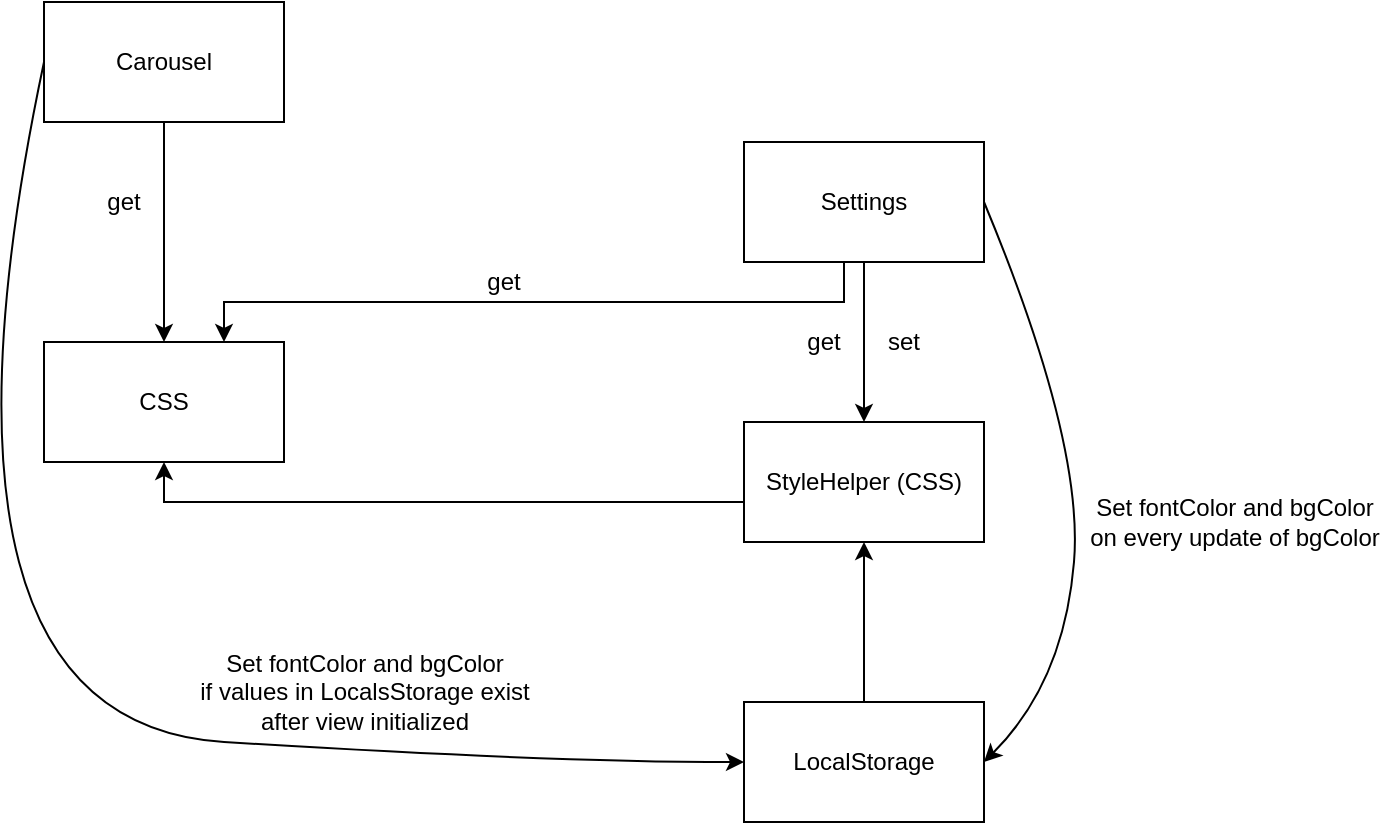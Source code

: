 <mxfile version="14.5.1" type="device"><diagram id="W-YfellYSvLiACghqY2X" name="Seite-1"><mxGraphModel dx="898" dy="921" grid="1" gridSize="10" guides="1" tooltips="1" connect="1" arrows="1" fold="1" page="1" pageScale="1" pageWidth="827" pageHeight="1169" math="0" shadow="0"><root><mxCell id="0"/><mxCell id="1" parent="0"/><mxCell id="kCvvphXX0D1OrK6VyFiB-2" value="LocalStorage" style="rounded=0;whiteSpace=wrap;html=1;" vertex="1" parent="1"><mxGeometry x="410" y="550" width="120" height="60" as="geometry"/></mxCell><mxCell id="kCvvphXX0D1OrK6VyFiB-30" style="edgeStyle=orthogonalEdgeStyle;rounded=0;orthogonalLoop=1;jettySize=auto;html=1;exitX=0;exitY=0.5;exitDx=0;exitDy=0;entryX=0.5;entryY=1;entryDx=0;entryDy=0;" edge="1" parent="1" source="kCvvphXX0D1OrK6VyFiB-3" target="kCvvphXX0D1OrK6VyFiB-29"><mxGeometry relative="1" as="geometry"><Array as="points"><mxPoint x="410" y="450"/><mxPoint x="120" y="450"/></Array></mxGeometry></mxCell><mxCell id="kCvvphXX0D1OrK6VyFiB-3" value="StyleHelper (CSS)" style="rounded=0;whiteSpace=wrap;html=1;" vertex="1" parent="1"><mxGeometry x="410" y="410" width="120" height="60" as="geometry"/></mxCell><mxCell id="kCvvphXX0D1OrK6VyFiB-33" style="edgeStyle=orthogonalEdgeStyle;rounded=0;orthogonalLoop=1;jettySize=auto;html=1;entryX=0.5;entryY=0;entryDx=0;entryDy=0;" edge="1" parent="1" source="kCvvphXX0D1OrK6VyFiB-4" target="kCvvphXX0D1OrK6VyFiB-29"><mxGeometry relative="1" as="geometry"/></mxCell><mxCell id="kCvvphXX0D1OrK6VyFiB-4" value="Carousel" style="rounded=0;whiteSpace=wrap;html=1;" vertex="1" parent="1"><mxGeometry x="60" y="200" width="120" height="60" as="geometry"/></mxCell><mxCell id="kCvvphXX0D1OrK6VyFiB-32" style="edgeStyle=orthogonalEdgeStyle;rounded=0;orthogonalLoop=1;jettySize=auto;html=1;exitX=0.5;exitY=1;exitDx=0;exitDy=0;entryX=0.75;entryY=0;entryDx=0;entryDy=0;" edge="1" parent="1" source="kCvvphXX0D1OrK6VyFiB-5" target="kCvvphXX0D1OrK6VyFiB-29"><mxGeometry relative="1" as="geometry"><Array as="points"><mxPoint x="460" y="330"/><mxPoint x="460" y="350"/><mxPoint x="150" y="350"/></Array></mxGeometry></mxCell><mxCell id="kCvvphXX0D1OrK6VyFiB-5" value="Settings" style="rounded=0;whiteSpace=wrap;html=1;" vertex="1" parent="1"><mxGeometry x="410" y="270" width="120" height="60" as="geometry"/></mxCell><mxCell id="kCvvphXX0D1OrK6VyFiB-7" value="" style="endArrow=classic;html=1;entryX=0.5;entryY=0;entryDx=0;entryDy=0;exitX=0.5;exitY=1;exitDx=0;exitDy=0;" edge="1" parent="1" source="kCvvphXX0D1OrK6VyFiB-5" target="kCvvphXX0D1OrK6VyFiB-3"><mxGeometry width="50" height="50" relative="1" as="geometry"><mxPoint x="510" y="330" as="sourcePoint"/><mxPoint x="510" y="410" as="targetPoint"/><Array as="points"><mxPoint x="470" y="360"/></Array></mxGeometry></mxCell><mxCell id="kCvvphXX0D1OrK6VyFiB-10" value="" style="endArrow=classic;html=1;entryX=0.5;entryY=1;entryDx=0;entryDy=0;exitX=0.5;exitY=0;exitDx=0;exitDy=0;" edge="1" parent="1" source="kCvvphXX0D1OrK6VyFiB-2" target="kCvvphXX0D1OrK6VyFiB-3"><mxGeometry width="50" height="50" relative="1" as="geometry"><mxPoint x="340" y="590" as="sourcePoint"/><mxPoint x="390" y="540" as="targetPoint"/></mxGeometry></mxCell><mxCell id="kCvvphXX0D1OrK6VyFiB-16" value="" style="curved=1;endArrow=classic;html=1;entryX=1;entryY=0.5;entryDx=0;entryDy=0;exitX=1;exitY=0.5;exitDx=0;exitDy=0;" edge="1" parent="1" source="kCvvphXX0D1OrK6VyFiB-5" target="kCvvphXX0D1OrK6VyFiB-2"><mxGeometry width="50" height="50" relative="1" as="geometry"><mxPoint x="560" y="510" as="sourcePoint"/><mxPoint x="610" y="460" as="targetPoint"/><Array as="points"><mxPoint x="580" y="420"/><mxPoint x="570" y="540"/></Array></mxGeometry></mxCell><mxCell id="kCvvphXX0D1OrK6VyFiB-20" value="Set fontColor and bgColor&lt;br&gt;on every update of bgColor" style="text;html=1;align=center;verticalAlign=middle;resizable=0;points=[];autosize=1;" vertex="1" parent="1"><mxGeometry x="575" y="445" width="160" height="30" as="geometry"/></mxCell><mxCell id="kCvvphXX0D1OrK6VyFiB-21" value="get" style="text;html=1;strokeColor=none;fillColor=none;align=center;verticalAlign=middle;whiteSpace=wrap;rounded=0;" vertex="1" parent="1"><mxGeometry x="80" y="290" width="40" height="20" as="geometry"/></mxCell><mxCell id="kCvvphXX0D1OrK6VyFiB-22" value="get" style="text;html=1;strokeColor=none;fillColor=none;align=center;verticalAlign=middle;whiteSpace=wrap;rounded=0;" vertex="1" parent="1"><mxGeometry x="430" y="360" width="40" height="20" as="geometry"/></mxCell><mxCell id="kCvvphXX0D1OrK6VyFiB-23" value="set" style="text;html=1;strokeColor=none;fillColor=none;align=center;verticalAlign=middle;whiteSpace=wrap;rounded=0;" vertex="1" parent="1"><mxGeometry x="470" y="360" width="40" height="20" as="geometry"/></mxCell><mxCell id="kCvvphXX0D1OrK6VyFiB-25" value="Set fontColor and bgColor &lt;br&gt;if values in LocalsStorage exist &lt;br&gt;after view initialized" style="text;html=1;align=center;verticalAlign=middle;resizable=0;points=[];autosize=1;" vertex="1" parent="1"><mxGeometry x="130" y="520" width="180" height="50" as="geometry"/></mxCell><mxCell id="kCvvphXX0D1OrK6VyFiB-27" value="" style="curved=1;endArrow=classic;html=1;entryX=0;entryY=0.5;entryDx=0;entryDy=0;exitX=0;exitY=0.5;exitDx=0;exitDy=0;" edge="1" parent="1" source="kCvvphXX0D1OrK6VyFiB-4" target="kCvvphXX0D1OrK6VyFiB-2"><mxGeometry width="50" height="50" relative="1" as="geometry"><mxPoint x="360" y="445" as="sourcePoint"/><mxPoint x="360" y="585" as="targetPoint"/><Array as="points"><mxPoint x="-10" y="560"/><mxPoint x="310" y="580"/></Array></mxGeometry></mxCell><mxCell id="kCvvphXX0D1OrK6VyFiB-29" value="&lt;span&gt;CSS&lt;/span&gt;" style="rounded=0;whiteSpace=wrap;html=1;" vertex="1" parent="1"><mxGeometry x="60" y="370" width="120" height="60" as="geometry"/></mxCell><mxCell id="kCvvphXX0D1OrK6VyFiB-34" value="get" style="text;html=1;strokeColor=none;fillColor=none;align=center;verticalAlign=middle;whiteSpace=wrap;rounded=0;" vertex="1" parent="1"><mxGeometry x="270" y="330" width="40" height="20" as="geometry"/></mxCell></root></mxGraphModel></diagram></mxfile>